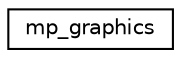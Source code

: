 digraph "Graphical Class Hierarchy"
{
  edge [fontname="Helvetica",fontsize="10",labelfontname="Helvetica",labelfontsize="10"];
  node [fontname="Helvetica",fontsize="10",shape=record];
  rankdir="LR";
  Node0 [label="mp_graphics",height=0.2,width=0.4,color="black", fillcolor="white", style="filled",URL="$da/d2c/classmp__graphics.html"];
}
